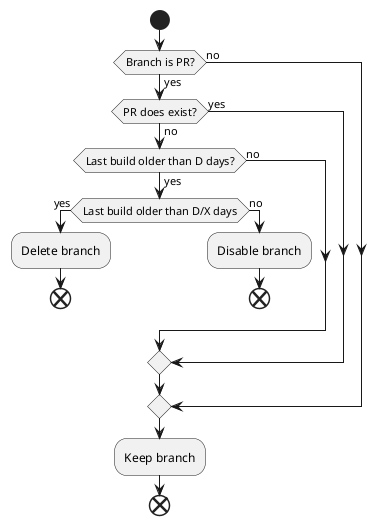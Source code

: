 @startuml

start

if (Branch is PR?) then (yes)
    if (PR does exist?) then (yes)
    else (no)
        if (Last build older than D days?) then (yes)
            if (Last build older than D/X days) then (yes)
                :Delete branch;
                end
            else (no)
                :Disable branch;
                end
            endif
        else (no)
        endif
    endif
else (no)
endif

:Keep branch;
end

@enduml
